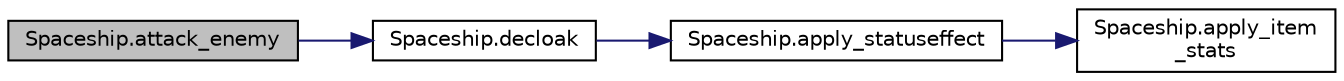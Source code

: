 digraph "Spaceship.attack_enemy"
{
  edge [fontname="Helvetica",fontsize="10",labelfontname="Helvetica",labelfontsize="10"];
  node [fontname="Helvetica",fontsize="10",shape=record];
  rankdir="LR";
  Node41 [label="Spaceship.attack_enemy",height=0.2,width=0.4,color="black", fillcolor="grey75", style="filled", fontcolor="black"];
  Node41 -> Node42 [color="midnightblue",fontsize="10",style="solid"];
  Node42 [label="Spaceship.decloak",height=0.2,width=0.4,color="black", fillcolor="white", style="filled",URL="$class_spaceship.html#a46d165fefc78bd0cd729429b59a6bbb6",tooltip="Enttarnt das Raumschiff "];
  Node42 -> Node43 [color="midnightblue",fontsize="10",style="solid"];
  Node43 [label="Spaceship.apply_statuseffect",height=0.2,width=0.4,color="black", fillcolor="white", style="filled",URL="$class_spaceship.html#a0e562e25b6f8186c569fbc0577ef3bb6",tooltip="Fügt einen neuen StatusEffect zu dem Raumschiff hinzu "];
  Node43 -> Node44 [color="midnightblue",fontsize="10",style="solid"];
  Node44 [label="Spaceship.apply_item\l_stats",height=0.2,width=0.4,color="black", fillcolor="white", style="filled",URL="$class_spaceship.html#a465e9ba15923826055b2fd43be83d635",tooltip="Setzt die Schild- und Geschwindigkeitswerte den Items entsprechend fest "];
}
